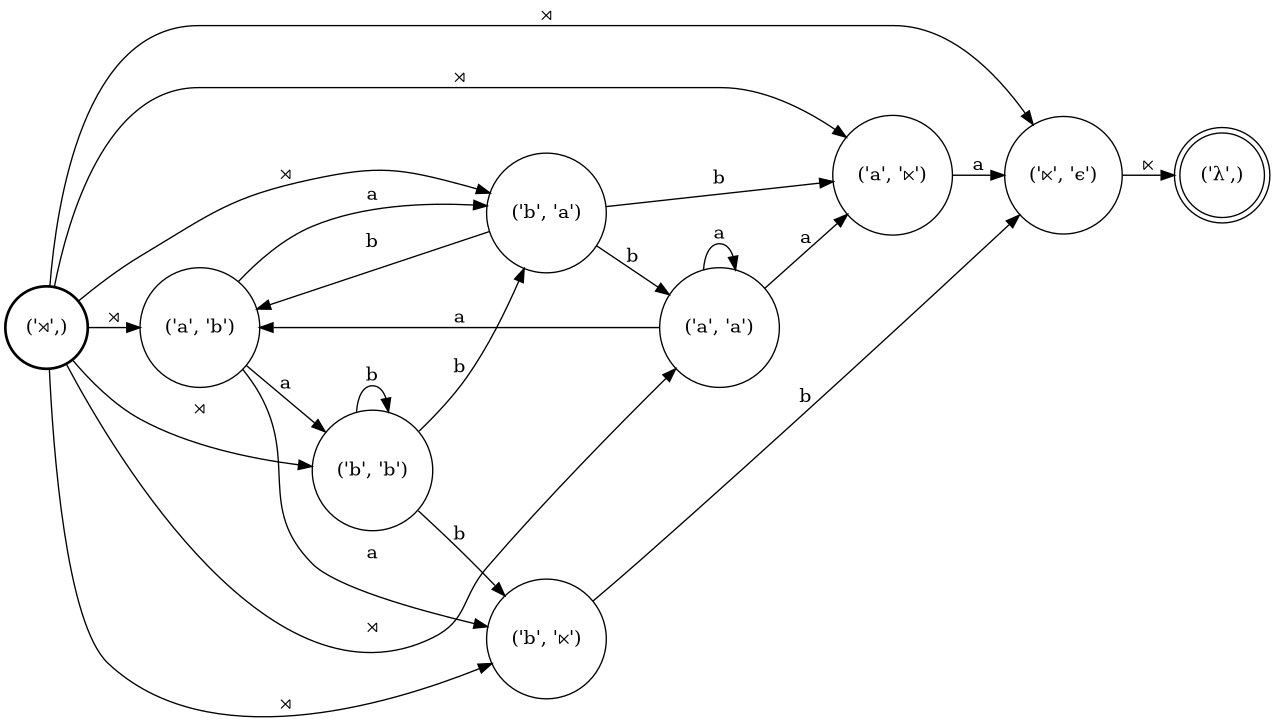 digraph FST {
rankdir = LR;
size = "8.5,11";
center = 1;
orientation = Portrait;
ranksep = "0.4";
nodesep = "0.25";
8 [label = "('⋊',)", shape = circle, style = bold, fontsize = 14]
	8 -> 2 [label = "⋊", fontsize = 14];
	8 -> 6 [label = "⋊", fontsize = 14];
	8 -> 5 [label = "⋊", fontsize = 14];
	8 -> 1 [label = "⋊", fontsize = 14];
	8 -> 3 [label = "⋊", fontsize = 14];
	8 -> 7 [label = "⋊", fontsize = 14];
	8 -> 4 [label = "⋊", fontsize = 14];
0 [label = "('λ',)", shape = doublecircle, style = solid, fontsize = 14]
1 [label = "('⋉', 'ϵ')", shape = circle, style = solid, fontsize = 14]
	1 -> 0 [label = "⋉", fontsize = 14];
2 [label = "('a', '⋉')", shape = circle, style = solid, fontsize = 14]
	2 -> 1 [label = "a", fontsize = 14];
3 [label = "('b', '⋉')", shape = circle, style = solid, fontsize = 14]
	3 -> 1 [label = "b", fontsize = 14];
4 [label = "('a', 'a')", shape = circle, style = solid, fontsize = 14]
	4 -> 2 [label = "a", fontsize = 14];
	4 -> 6 [label = "a", fontsize = 14];
	4 -> 4 [label = "a", fontsize = 14];
5 [label = "('b', 'a')", shape = circle, style = solid, fontsize = 14]
	5 -> 2 [label = "b", fontsize = 14];
	5 -> 6 [label = "b", fontsize = 14];
	5 -> 4 [label = "b", fontsize = 14];
6 [label = "('a', 'b')", shape = circle, style = solid, fontsize = 14]
	6 -> 3 [label = "a", fontsize = 14];
	6 -> 7 [label = "a", fontsize = 14];
	6 -> 5 [label = "a", fontsize = 14];
7 [label = "('b', 'b')", shape = circle, style = solid, fontsize = 14]
	7 -> 3 [label = "b", fontsize = 14];
	7 -> 7 [label = "b", fontsize = 14];
	7 -> 5 [label = "b", fontsize = 14];
}

